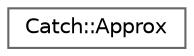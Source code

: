 digraph "Graphical Class Hierarchy"
{
 // LATEX_PDF_SIZE
  bgcolor="transparent";
  edge [fontname=Helvetica,fontsize=10,labelfontname=Helvetica,labelfontsize=10];
  node [fontname=Helvetica,fontsize=10,shape=box,height=0.2,width=0.4];
  rankdir="LR";
  Node0 [id="Node000000",label="Catch::Approx",height=0.2,width=0.4,color="grey40", fillcolor="white", style="filled",URL="$classCatch_1_1Approx.html",tooltip=" "];
}
